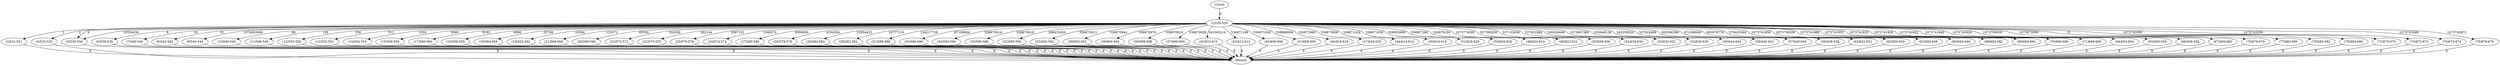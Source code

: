 digraph "" { 
1[ label="(1)root"];
2[ label="(2)529-529"];
3[ label="(3)531-531"];
4[ label="(4)533-533"];
5[ label="(5)536-536"];
6[ label="(6)538-538"];
7[ label="(7)540-540"];
8[ label="(8)542-542"];
9[ label="(9)544-544"];
10[ label="(10)546-546"];
11[ label="(11)548-548"];
12[ label="(12)550-550"];
13[ label="(13)552-552"];
14[ label="(14)554-554"];
15[ label="(15)556-556"];
17[ label="(17)560-560"];
16[ label="(16)558-558"];
19[ label="(19)564-564"];
18[ label="(18)562-562"];
21[ label="(21)568-568"];
20[ label="(20)566-566"];
23[ label="(23)572-572"];
22[ label="(22)570-570"];
25[ label="(25)576-576"];
24[ label="(24)574-574"];
27[ label="(27)580-580"];
26[ label="(26)578-578"];
29[ label="(29)584-584"];
28[ label="(28)582-582"];
31[ label="(31)588-588"];
30[ label="(30)586-586"];
34[ label="(34)594-594"];
35[ label="(35)596-596"];
32[ label="(32)590-590"];
33[ label="(33)592-592"];
38[ label="(38)602-602"];
39[ label="(39)604-604"];
36[ label="(36)598-598"];
37[ label="(37)600-600"];
42[ label="(42)610-610"];
43[ label="(43)612-612"];
40[ label="(40)606-606"];
41[ label="(41)608-608"];
46[ label="(46)618-618"];
47[ label="(47)620-620"];
44[ label="(44)614-614"];
45[ label="(45)616-616"];
51[ label="(51)628-628"];
50[ label="(50)626-626"];
49[ label="(49)624-624"];
48[ label="(48)622-622"];
55[ label="(55)636-636"];
54[ label="(54)634-634"];
53[ label="(53)632-632"];
52[ label="(52)630-630"];
59[ label="(59)644-644"];
58[ label="(58)642-642"];
57[ label="(57)640-640"];
56[ label="(56)638-638"];
63[ label="(63)652-652"];
62[ label="(62)650-650"];
61[ label="(61)648-648"];
60[ label="(60)646-646"];
68[ label="(68)662-662"];
69[ label="(69)664-664"];
70[ label="(70)666-666"];
71[ label="(71)668-668"];
64[ label="(64)654-654"];
65[ label="(65)656-656"];
66[ label="(66)658-658"];
67[ label="(67)660-660"];
76[ label="(76)678-678"];
77[ label="(77)680-680"];
78[ label="(78)682-682"];
79[ label="(79)684-684"];
72[ label="(72)670-670"];
73[ label="(73)672-672"];
74[ label="(74)674-674"];
75[ label="(75)676-676"];
80[ label="(80)exit"];
1->2[ label="E"];
2->3[ label="1"];
2->4[ label="2"];
2->5[ label="4"];
2->6[ label="8"];
2->7[ label="16"];
2->8[ label="32"];
2->10[ label="64"];
2->11[ label="128"];
2->12[ label="256"];
2->13[ label="512"];
2->14[ label="1024"];
2->15[ label="2048"];
2->16[ label="4096"];
2->17[ label="8192"];
2->18[ label="16384"];
2->19[ label="32768"];
2->20[ label="65536"];
2->21[ label="131072"];
2->22[ label="262144"];
2->23[ label="524288"];
2->24[ label="1048576"];
2->25[ label="2097152"];
2->26[ label="4194304"];
2->27[ label="8388608"];
2->28[ label="16777216"];
2->29[ label="33554432"];
2->5[ label="33554436"];
2->30[ label="67108864"];
2->31[ label="134217728"];
2->32[ label="268435456"];
2->33[ label="536870913"];
2->34[ label="536870914"];
2->35[ label="536870916"];
2->36[ label="536870920"];
2->37[ label="536870928"];
2->38[ label="536870944"];
2->39[ label="536870976"];
2->40[ label="536871040"];
2->43[ label="536871168"];
2->44[ label="536871424"];
2->45[ label="536871936"];
2->46[ label="536872960"];
2->47[ label="536875008"];
2->49[ label="536879104"];
2->50[ label="536887296"];
2->51[ label="536903680"];
2->52[ label="536936448"];
2->53[ label="537001984"];
2->54[ label="537133056"];
2->55[ label="537395200"];
2->56[ label="537919488"];
2->41[ label="538968064"];
2->42[ label="541065216"];
2->57[ label="545259520"];
2->58[ label="553648128"];
2->60[ label="570425344"];
2->61[ label="603979776"];
2->62[ label="671088640"];
2->63[ label="805306368"];
2->64[ label="1073741825"];
2->65[ label="1073741826"];
2->66[ label="1073741832"];
2->67[ label="1073741840"];
2->68[ label="1073741856"];
2->70[ label="1073741888"];
2->71[ label="1073741952"];
2->72[ label="1073742080"];
2->73[ label="1073742336"];
2->74[ label="1073742848"];
2->75[ label="1073743872"];
2->76[ label="1073745920"];
2->77[ label="1073750016"];
2->69[ label="1073758208"];
2->48[ label="1073774592"];
2->59[ label="1073807360"];
2->78[ label="1073872896"];
2->9[ label="1074003968"];
2->79[ label="D"];
3->80[ label="E"];
4->80[ label="E"];
5->80[ label="E"];
6->80[ label="E"];
7->80[ label="E"];
8->80[ label="E"];
9->80[ label="E"];
10->80[ label="E"];
11->80[ label="E"];
12->80[ label="E"];
13->80[ label="E"];
14->80[ label="E"];
15->80[ label="E"];
16->80[ label="E"];
17->80[ label="E"];
18->80[ label="E"];
19->80[ label="E"];
20->80[ label="E"];
21->80[ label="E"];
22->80[ label="E"];
23->80[ label="E"];
24->80[ label="E"];
25->80[ label="E"];
26->80[ label="E"];
27->80[ label="E"];
28->80[ label="E"];
29->80[ label="E"];
30->80[ label="E"];
31->80[ label="E"];
32->80[ label="E"];
33->80[ label="E"];
34->80[ label="E"];
35->80[ label="E"];
36->80[ label="E"];
37->80[ label="E"];
38->80[ label="E"];
39->80[ label="E"];
40->80[ label="E"];
41->80[ label="E"];
42->80[ label="E"];
43->80[ label="E"];
44->80[ label="E"];
45->80[ label="E"];
46->80[ label="E"];
47->80[ label="E"];
48->80[ label="E"];
49->80[ label="E"];
50->80[ label="E"];
51->80[ label="E"];
52->80[ label="E"];
53->80[ label="E"];
54->80[ label="E"];
55->80[ label="E"];
56->80[ label="E"];
57->80[ label="E"];
58->80[ label="E"];
59->80[ label="E"];
60->80[ label="E"];
61->80[ label="E"];
62->80[ label="E"];
63->80[ label="E"];
64->80[ label="E"];
65->80[ label="E"];
66->80[ label="E"];
67->80[ label="E"];
68->80[ label="E"];
69->80[ label="E"];
70->80[ label="E"];
71->80[ label="E"];
72->80[ label="E"];
73->80[ label="E"];
74->80[ label="E"];
75->80[ label="E"];
76->80[ label="E"];
77->80[ label="E"];
78->80[ label="E"];
79->80[ label="E"];
}